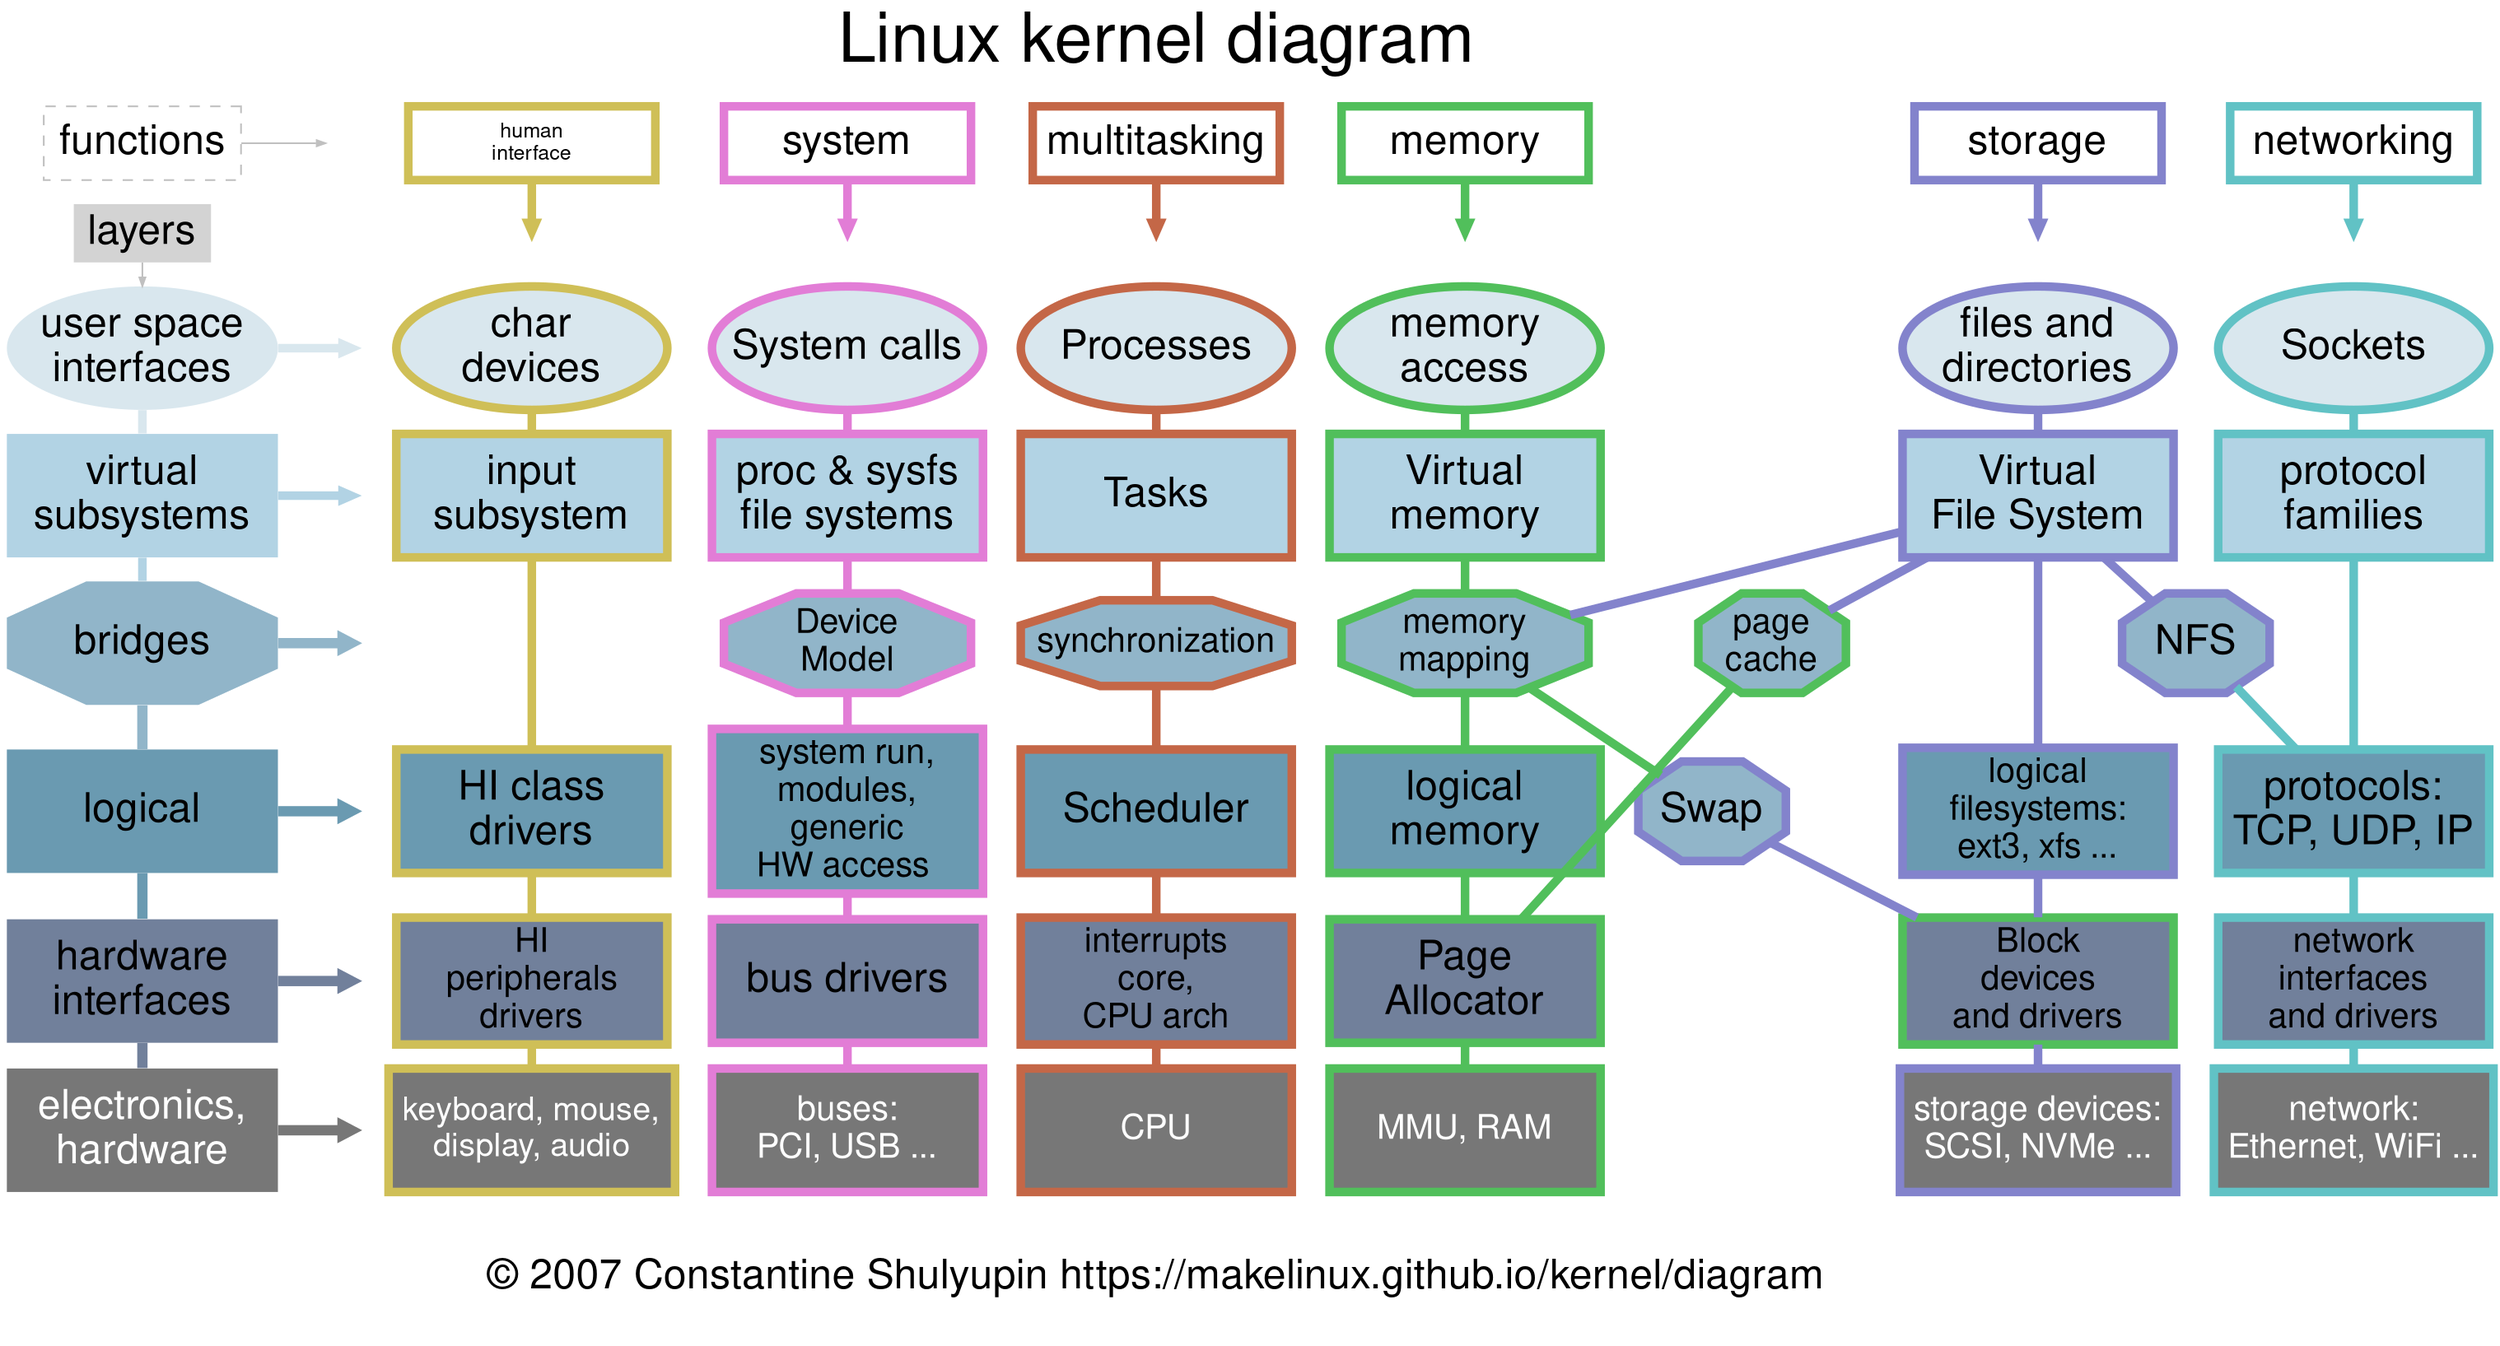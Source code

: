 digraph "Linux_kernel_diagram" {
	graph [
		newrank = true,
		nodesep = 0.3,
		ranksep = 0.2,
		overlap = true,
		splines = false,
	]
	node [
		fixedsize = false,
		fontname = "Helvetica,Arial,sans-serif",
		fontsize = 24,
		height = 1,
		shape = box,
		style = "filled,setlinewidth(5)",
		width = 2.2
	]
	edge [
		arrowhead = none,
		arrowsize = 0.5,
		labelfontname = "Helvetica,Arial,sans-serif",
		weight = 10,
		style = "filled,setlinewidth(5)"
	]
	subgraph system {
		node [color = "#e27dd6ff"]
		edge [color = "#e27dd6ff"]
		system_ [
			fixedsize = true,
			height = 0,
			shape = point,
			style = invis,
			shape = point
		]
		system [
			URL = "https://en.wikibooks.org/wiki/The_Linux_Kernel/System",
			fillcolor = white,
			fixedsize = true,
			height = 0.6,
			row = func,
			width = 2]
		system -> system_ [
			arrowhead = "",
			row = func];
		SCI [
			URL = "https://en.wikibooks.org/wiki/The_Linux_Kernel/Syscalls",
			fillcolor = "#d9e7ee",
			fixedsize = true,
			label = "System calls",
			row = usr,
			shape = ellipse]
		sysfs [
			fillcolor = "#b2d3e4",
			label = "proc & sysfs\nfile systems"]
		SCI -> sysfs
		DM [
			fillcolor = "#91b5c9",
			fixedsize = true,
			fontsize = 20,
			height = 0.8,
			label = "Device\nModel",
			shape = octagon,
			width = 2]
		sysfs -> DM
		log_sys [
			fillcolor = "#6a9ab1",
			fontsize = 20,
			label = "system run,\nmodules,\ngeneric\nHW access "]
		DM -> log_sys
		bus_drv [
			fillcolor = "#71809b",
			label = "bus drivers"]
		log_sys -> bus_drv
		buses [
			fillcolor = "#777777",
			fontcolor = white,
			fontsize = 20,
			label = "buses:\nPCI, USB ...",
			row = chip]
		bus_drv -> buses
	}
	subgraph networking {
		node [color = "#61c2c5"]
		edge [color = "#61c2c5"]
		networking_ [
			fixedsize = true,
			height = 0,
			shape = point,
			style = invis,
			shape = point
				width = 0]
		networking [
			URL = "https://en.wikibooks.org/wiki/The_Linux_Kernel/Networking",
			fillcolor = white,
			fixedsize = true,
			height = 0.6,
			row = func,
			width = 2]
		networking -> networking_ [
			arrowhead = "",
			row = func]
		sock [
			fillcolor = "#d9e7ee",
			fixedsize = true,
			label = Sockets,
			row = usr,
			shape = ellipse]
		prot_fam [
			fillcolor = "#b2d3e4",
			label = "protocol\nfamilies"]
		sock -> prot_fam
		log_prot [
			fillcolor = "#6a9ab1",
			label = "protocols:\nTCP, UDP, IP"]
		prot_fam -> log_prot
		netif [
			fillcolor = "#71809b",
			fontsize = 20,
			label = "network\ninterfaces\nand drivers"]
		log_prot -> netif
		net_hw [
			fillcolor = "#777777",
			fontcolor = white,
			fontsize = 20,
			label = "network:\nEthernet, WiFi ...",
			row = chip]
		netif -> net_hw
		NFS [
			color = "#8383cc",
			fillcolor = "#91b5c9",
			fixedsize = true,
			height = 0.8,
			label = NFS,
			shape = octagon,
			width = 1.2]
		NFS -> log_prot [weight = 0]
	}
	subgraph multitasking {
		node [color = "#c46747"]
		edge [color = "#c46747"]
		multitasking_ [
			fixedsize = true,
			height = 0,
			shape = point
				style = invis,
			width = 0]
		multitasking [
			URL = "https://en.wikibooks.org/wiki/The_Linux_Kernel/Multitasking",
			fillcolor = white,
			fixedsize = true,
			height = 0.6,
			row = func,
			width = 2]
		multitasking -> multitasking_ [
			arrowhead = "",
			row = func]
		proc [
			fillcolor = "#d9e7ee",
			fixedsize = true,
			label = Processes,
			row = usr,
			shape = ellipse]
		Tasks [
			fillcolor = "#b2d3e4"]
		proc -> Tasks
		sync [
			fillcolor = "#91b5c9",
			fixedsize = true,
			fontsize = 20,
			fontname = "Helvetica,Arial,sans-serif",
			label = synchronization,
			height = 0.7,
			//width = 2,
			shape = octagon]
		Tasks -> sync
		sched [
			fillcolor = "#6a9ab1",
			label = Scheduler]
		sync -> sched
		IRQ [
			fillcolor = "#71809b",
			fontsize = 20,
			label = "interrupts\ncore,\nCPU arch"]
		sched -> IRQ
		CPU [
			fillcolor = "#777777",
			fontcolor = white,
			fontsize = 20,
			row = chip]
		IRQ -> CPU
	}	// multitasking
	subgraph mem {
		node [
			color = "#51bf5b",
			height = 1
		]
		edge [color = "#51bf5b"]
		MA [
			color = "#51bf5b",
			fillcolor = "#d9e7ee",
			fixedsize = true,
			label = "memory\naccess",
			row = usr,
			height = 1,
			shape = ellipse]
		MA -> VM
		mmap [
			fillcolor = "#91b5c9",
			fixedsize = true,
			fontsize = 20,
			height = 0.8,
			label = "memory\nmapping",
			shape = octagon,
			width = 2]
		mmap -> log_mem
		log_mem -> PA
		SW [
			color = "#8383cc",
			fillcolor = "#91b5c9",
			fixedsize = true,
			label = Swap,
			height = 0.8,
			shape = octagon,
			width = 1.2]
		mmap -> SW [weight = 1]
		SW -> block [
			color = "#8383cc", weight = 1]
		PA [
			fillcolor = "#71809b",
			label = "Page\nAllocator"
		]
		PC -> PA [weight = 0 color="#51bf5b"]
		RAM [
			color = "#51bf5b",
			fillcolor = "#777777",
			fontcolor = white,
			fontsize = 20,
			label = "MMU, RAM",
			height = 1,
			row = chip]
		PA -> RAM
		memory -> memory_ [
			arrowhead = "",
			row = func]
		VM -> mmap
	}	// mem
	subgraph storage {
		node [color = "#8383cc"]
		edge [color = "#8383cc"]
		NFS;
		storage_ [
			shape = point,
			fixedsize = true,
			height = 0,
			style = invis,
			width = 0]
		storage [
			URL = "https://en.wikibooks.org/wiki/The_Linux_Kernel/Storage",
			fillcolor = white,
			fixedsize = true,
			height = 0.6,
			row = func,
			width = 2]
		storage -> storage_ [
			arrowhead = "",
			row = func]
		FS [
			fillcolor = "#d9e7ee",
			fixedsize = true,
			label = "files and\ndirectories",
			row = usr,
			shape = ellipse]
		VFS [
			fillcolor = "#b2d3e4",
			label = "Virtual\nFile System"]
		FS -> VFS
		VFS -> mmap [weight = 0]
		VFS -> NFS [weight = 0]
		logFS [
			fillcolor = "#6a9ab1",
			fontsize = 20,
			label = "logical\nfilesystems:\next3, xfs ..."]
		VFS -> logFS
		PC [
			fillcolor = "#91b5c9",
			fixedsize = true,
			fontsize = 20,
			height = 0.8,
			label = "page\ncache",
			shape = octagon,
			width = 1.2]
		VFS -> PC [weight = 0]
		block [
			fillcolor = "#71809b",
			fontsize = 20,
			label = "Block\ndevices\nand drivers"]
		logFS -> block
		SD [
			fillcolor = "#777777",
			fontcolor = white,
			fontsize = 20,
			label = "storage devices:\nSCSI, NVMe ...",
			row = chip]
		block -> SD
	}	// storge
	subgraph HI {
		node [color = "#cfbf57ff"]
		edge [
			color = "#cfbf57ff",
			weight = 10
		]
		HI_ [
			fixedsize = true,
			height = 0,
			shape = point,
			style = invis,
			width = 0]
		HI [
			URL = "https://en.wikibooks.org/wiki/The_Linux_Kernel/Human_interfaces",
			fillcolor = white,
			fixedsize = true,
			fontsize = 12,
			height = 0.6,
			label = "human\ninterface",
			row = func,
			width = 2]
		HI -> HI_ [
			arrowhead = "",
			row = func]
		char [
			fillcolor = "#d9e7ee",
			fixedsize = true,
			label = "char\ndevices",
			row = usr,
			shape = ellipse]
		input [
			fillcolor = "#b2d3e4",
			label = "input\nsubsystem"]
		char -> input
		F7 [
			fillcolor = "#6a9ab1",
			label = "HI class\ndrivers"]
		input -> F7
		HID [
			fillcolor = "#71809b",
			fontsize = 20,
			URL = "https://www.kernel.org/doc/html/latest/hid/",
			label = "HI\nperipherals\ndrivers"]
		F7 -> HID
		display [
			fillcolor = "#777777",
			fontcolor = white,
			fontsize = 19,
			label = "keyboard, mouse,\ndisplay, audio",
			row = chip]
		HID -> display
	} // HI
	subgraph functions {
		graph [rank = same]
		edge [
			style = invis,
			weight = 1
		]
		system;
		networking;
		system -> multitasking [weight = 1]
		storage -> networking [weight = 1]
		memory [
			color = "#51bf5b",
			URL = "https://en.wikibooks.org/wiki/The_Linux_Kernel/Memory",
			fillcolor = white,
			fixedsize = true,
			height = 0.6,
			row = func,
			width = 2]
		memory -> storage [weight = 1]
		multitasking -> memory [weight = 1]
		functions_ [
			fixedsize = true,
			height = 0,
			shape = point
			style = invis,
			width = 0]
		functions_ -> HI -> system [weight = 1]
		functions [
			color = gray,
			tooltip = "Columns represent main functionalities of the kernel",
			URL = "https://www.oreilly.com/library/view/linux-device-drivers/0596000081/ch01s02.html",
			fillcolor = gray,
			fixedsize = true,
			height = 0.6,
			row = func,
			style = dashed,
			width = 1.6]
		functions -> functions_ [
			arrowhead = "",
			color = gray,
			style = "",
			weight = ""]
	}
	subgraph interfaces {
		graph [rank = same]
		SCI;
		sock;
		FS;
		proc;
		char;
		usr_ [
			fixedsize = true,
			height = 0,
			shape = point
				style = invis,
			width = 0.5]
		usr [
			fillcolor = "#d9e7eeff",
			fixedsize = true,
			label = "user space\ninterfaces",
			row = usr,
			shape = ellipse,
			style = "filled,setlinewidth(0)"]
		MA;
	}
	{
		edge [style = invis weight = 10 ]
		system_;
		SCI;
		system_ -> SCI;
		networking_;
		sock;
		networking_ -> sock;
		storage_;
		FS;
		storage_ -> FS;
		multitasking_;
		proc;
		multitasking_ -> proc;
		HI_;
		char;
		HI_ -> char;
		MA;
		memory_ [
			fixedsize = true,
			height = 0,
			shape = point,
			style = invis,
			width = 0]
		memory_ -> MA;
	}
	subgraph virtual {
		graph [rank = same]
		sysfs;
		prot_fam;
		VFS;
		Tasks;
		input;
		D0 [
			fixedsize = true,
			height = 0,
			shape = point,
			style = invis,
			width = 0]
		virt [
			fillcolor = "#b2d3e4",
			label = "virtual\nsubsystems",
			URL = "https://en.wikipedia.org/wiki/Proxy_pattern",
			tooltip = "proxy between standard user space interfaces and internal implementations",
			style = "filled,setlinewidth(0)"]
		VM [
			color = "#51bf5b",
			fillcolor = "#b2d3e4",
			label = "Virtual\nmemory"]
	}
	subgraph bridges {
		graph [rank = same]
		bridges [
			fillcolor = "#91b5c9",
			shape = octagon,
			tooltip = "bridges between uniform virtual interfaces and various implementations",
			URL = "https://en.wikipedia.org/wiki/Bridge_pattern",
			style = "filled,setlinewidth(0)"]
		DM;
		NFS;
		mmap;
		sync;
		E0 [
			fixedsize = true,
			height = 0,
			shape = point,
			style = invis,
			width = 0]
		//PC
	}
	subgraph logical {
		graph [rank = same]
		log_sys;
		log_prot;
		logFS;
		sched;
		F7;
		F0 [
			fixedsize = true,
			height = 0,
			shape = point,
			style = invis,
			width = 0]
		logical [
			fillcolor = "#6a9ab1",
			style = "filled,setlinewidth(0)"]
		log_mem [
			color = "#51bf5b",
			fillcolor = "#6a9ab1",
			label = "logical\nmemory"]
		//SW
	}
	subgraph HWI {
		graph [rank = same]
		HWI [
			fillcolor = "#71809b",
			label = "hardware\ninterfaces",
			style = "filled,setlinewidth(0)"]
		bus_drv;
		netif;
		block;
		//PA;
		IRQ;
		HID;
		G0 [
			fixedsize = true,
			height = 0,
			shape = point,
			style = invis,
			width = 0]
	}
	subgraph HW {
		graph [rank = same]
		HW [
			fillcolor = "#777777",
			fontcolor = white,
			label = "electronics,\nhardware",
			row = chip,
			style = "filled,setlinewidth(0)"]
		buses;
		net_hw;
		SD;
		CPU;
		display;
		H0 [
			fixedsize = true,
			height = 0,
			shape = point,
			style = invis,
			width = 0]
		RAM;
	}
	bottom [
		label = "© 2007 Constantine Shulyupin https://makelinux.github.io/kernel/diagram",
		shape = plaintext,
		style = ""]
	CPU -> bottom [style = invis]
	layers [
		fillcolor = lightgray,
		tooltip = "Functionalities are divided to common layers. It is approximate division.",
		height = 0.1,
		style = "filled,setlinewidth(0)",
		width = 0.5]
	functions -> layers [style = invis ]
	usr -> usr_ [
		arrowhead = "",
		color = "#d9e7eeff",
		minlen = 2]
	usr -> virt [
		color = "#d9e7eeff"]
	virt -> D0 [
		arrowhead = "",
		color = "#b2d3e4",
		minlen = 2]
	virt -> bridges [
		color = "#b2d3e4"]
	bridges -> E0 [
		arrowhead = "",
		color = "#91b5c9",
		minlen = 2,
		style = "filled,setlinewidth(6)",
		weight = ""]
	bridges -> logical [
		color = "#91b5c9",
		style = "filled,setlinewidth(6)"]
	logical -> F0 [
		arrowhead = "",
		color = "#6a9ab1",
		minlen = 2,
		row = logical,
		style = "filled,setlinewidth(6)",
		weight = ""]
	logical -> HWI [
		color = "#6a9ab1",
		row = logical,
		style = "filled,setlinewidth(6)"]
	HWI -> G0 [
		arrowhead = "",
		color = "#71809b",
		minlen = 2,
		row = HWI,
		style = "filled,setlinewidth(6)",
		weight = ""]
	HWI -> HW [
		color = "#71809b",
		row = HWI,
		style = "filled,setlinewidth(6)"]
	HW -> H0 [
		arrowhead = "",
		color = "#777777",
		minlen = 2,
		row = chip,
		style = "filled,setlinewidth(6)",
		weight = ""]
	layers -> usr [
		arrowhead = "",
		color = gray,
		style = "filled,setlinewidth(1)"]
	LKD [
		fontsize = 40,
		label = "Linux kernel diagram",
		shape = plain,
		style = ""]
	LKD -> multitasking [style = invis]
}
